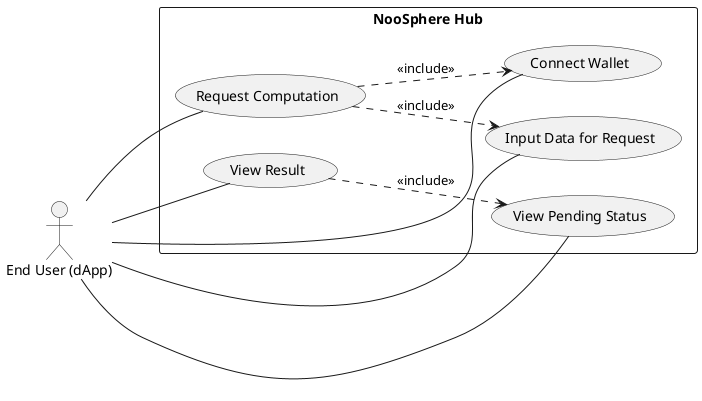 @startuml
left to right direction

actor "End User (dApp)" as User

rectangle "NooSphere Hub" {
  usecase "Connect Wallet" as UC_CONNECT
  usecase "Input Data for Request" as UC_INPUT
  usecase "Request Computation" as UC_REQ_COMPUTE
  usecase "View Pending Status" as UC_PENDING
  usecase "View Result" as UC_RESULT
'  usecase "Approve Transaction" as UC_APPROVE
}

User -- UC_CONNECT
User -- UC_INPUT
User -- UC_REQ_COMPUTE
User -- UC_PENDING
User -- UC_RESULT
'User -- UC_APPROVE

UC_REQ_COMPUTE ..> UC_CONNECT : <<include>>
UC_REQ_COMPUTE ..> UC_INPUT : <<include>>
UC_RESULT ..> UC_PENDING : <<include>>
'UC_RESULT ..> UC_APPROVE : <<extend>>

@enduml